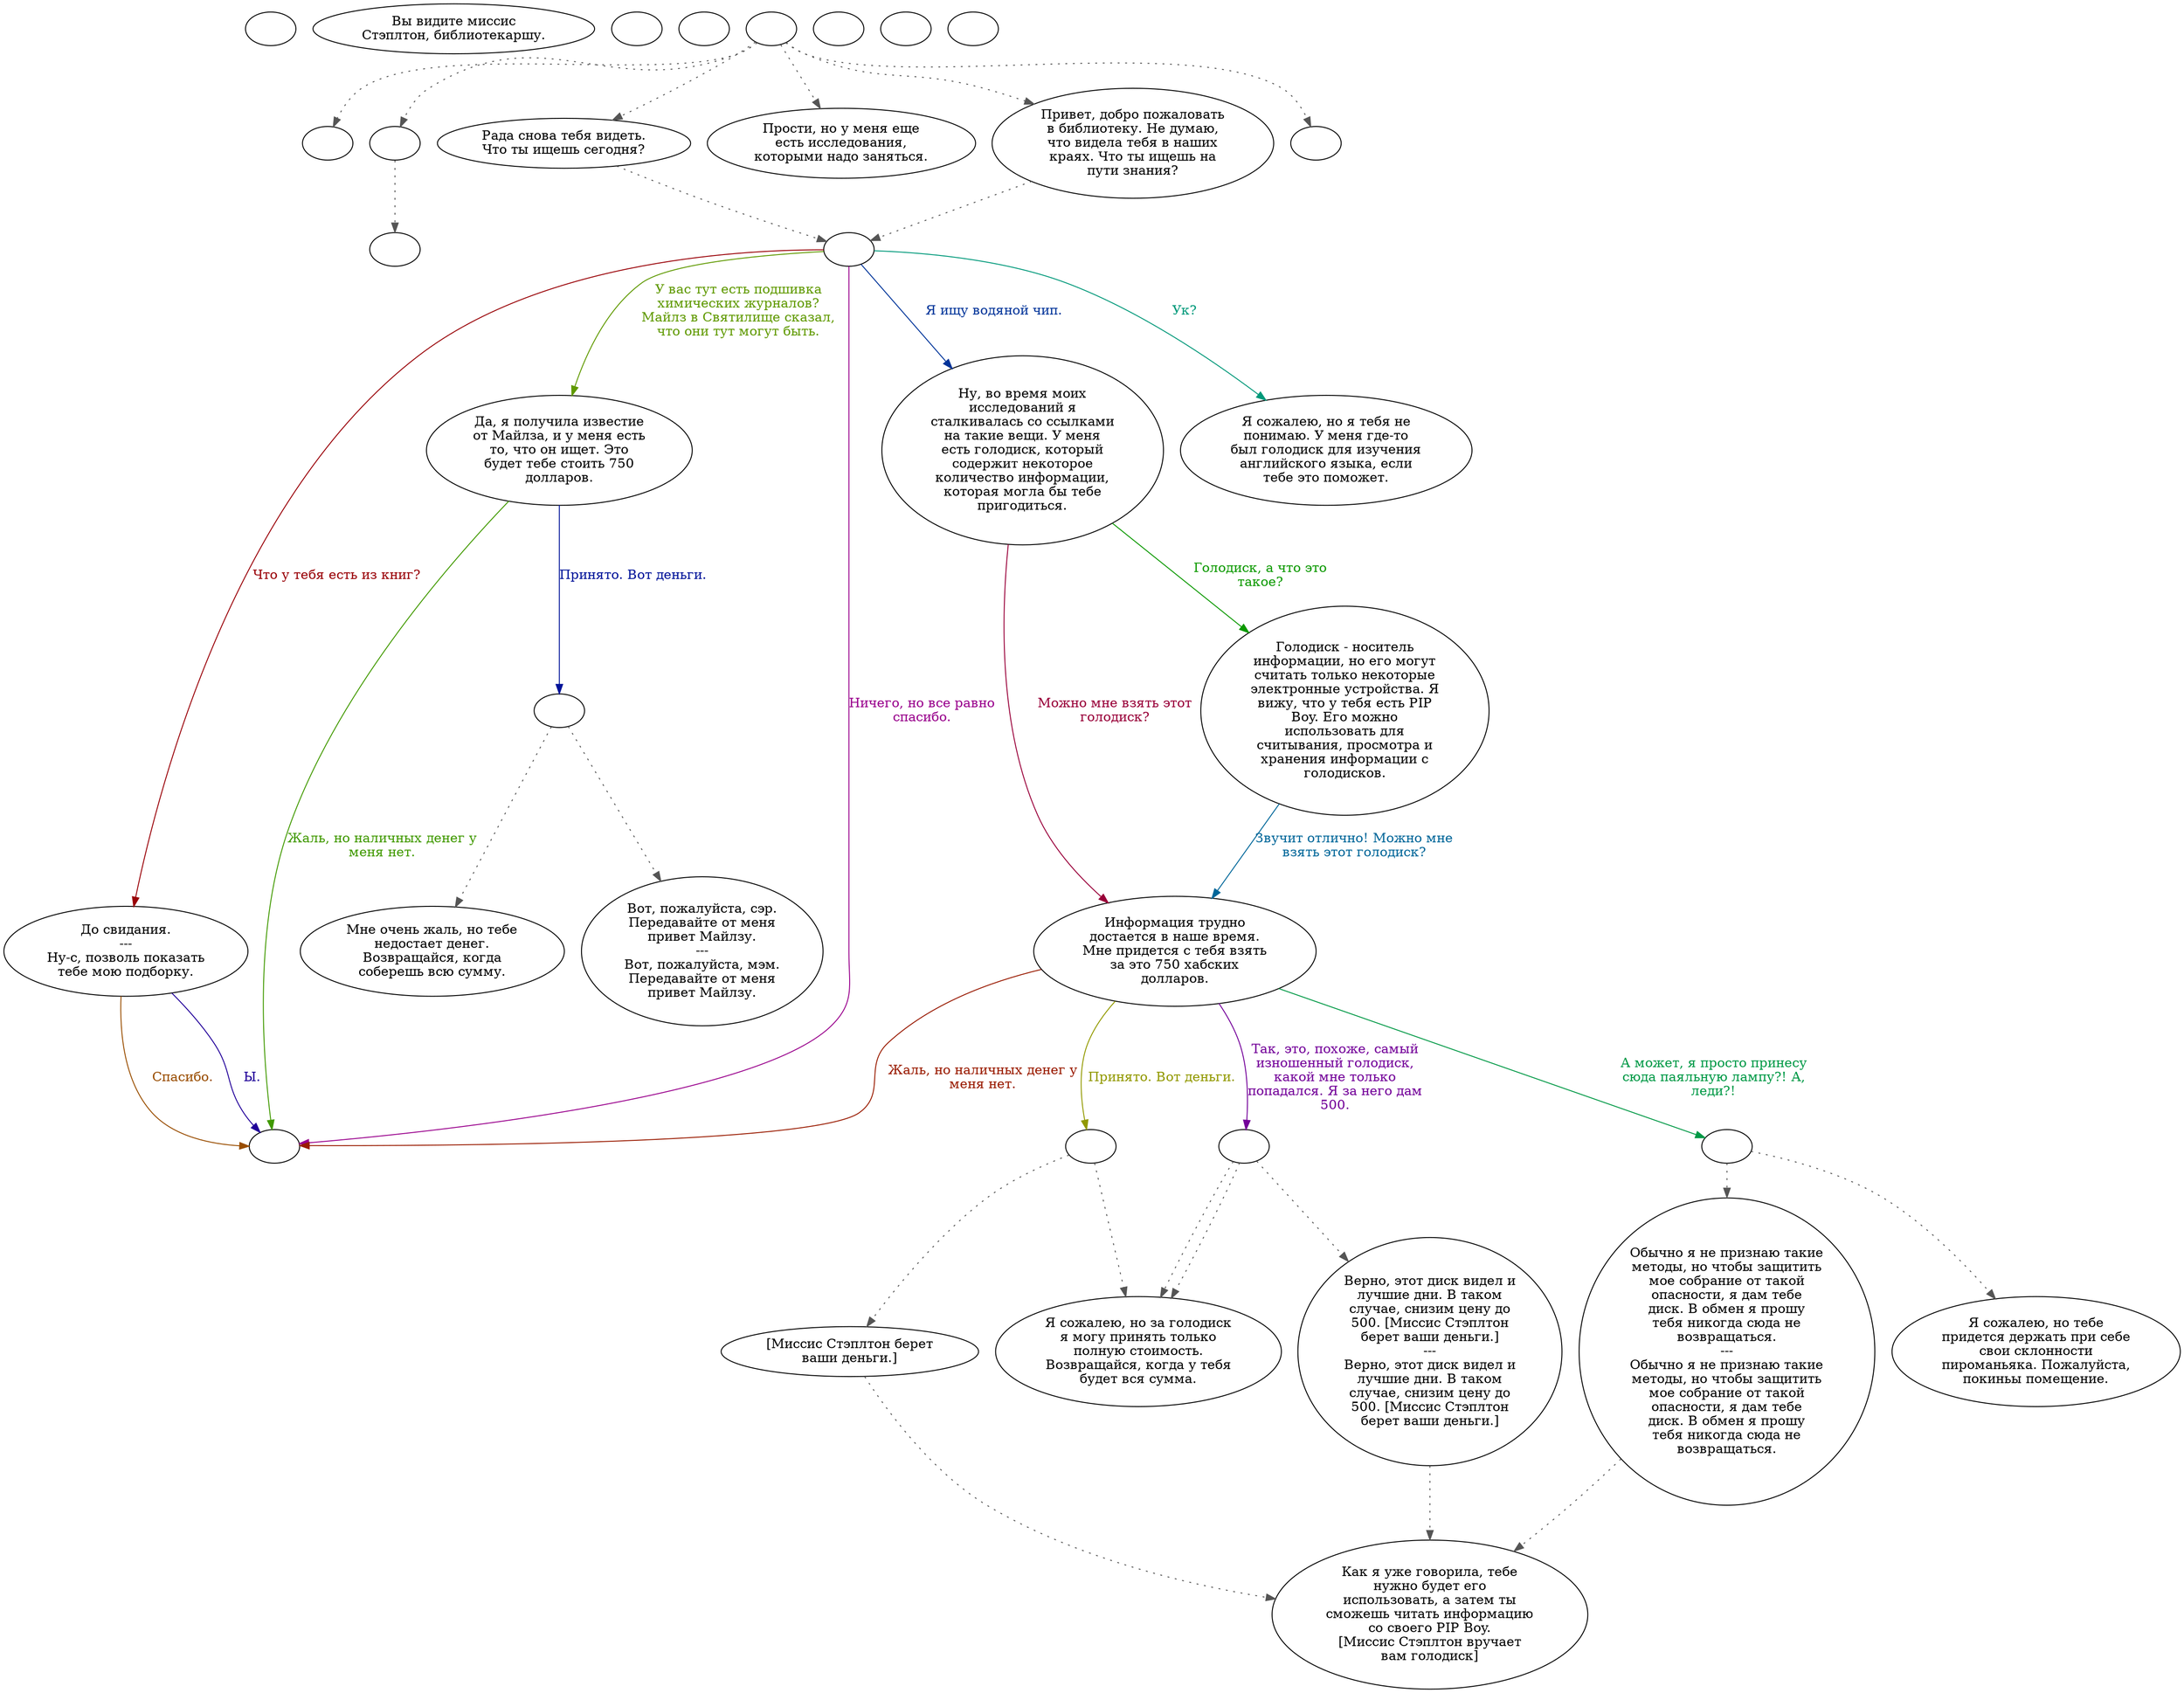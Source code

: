 digraph staple {
  "start" [style=filled       fillcolor="#FFFFFF"       color="#000000"]
  "start" [label=""]
  "look_at_p_proc" [style=filled       fillcolor="#FFFFFF"       color="#000000"]
  "look_at_p_proc" [label="Вы видите миссис\nСтэплтон, библиотекаршу."]
  "critter_p_proc" [style=filled       fillcolor="#FFFFFF"       color="#000000"]
  "critter_p_proc" [label=""]
  "pickup_p_proc" [style=filled       fillcolor="#FFFFFF"       color="#000000"]
  "pickup_p_proc" [label=""]
  "talk_p_proc" [style=filled       fillcolor="#FFFFFF"       color="#000000"]
  "talk_p_proc" -> "Get_Stuff" [style=dotted color="#555555"]
  "talk_p_proc" -> "get_reaction" [style=dotted color="#555555"]
  "talk_p_proc" -> "Staple00" [style=dotted color="#555555"]
  "talk_p_proc" -> "Staple13" [style=dotted color="#555555"]
  "talk_p_proc" -> "Staple01" [style=dotted color="#555555"]
  "talk_p_proc" -> "Put_Stuff" [style=dotted color="#555555"]
  "talk_p_proc" [label=""]
  "destroy_p_proc" [style=filled       fillcolor="#FFFFFF"       color="#000000"]
  "destroy_p_proc" [label=""]
  "damage_p_proc" [style=filled       fillcolor="#FFFFFF"       color="#000000"]
  "damage_p_proc" [label=""]
  "map_enter_p_proc" [style=filled       fillcolor="#FFFFFF"       color="#000000"]
  "map_enter_p_proc" [label=""]
  "Staple00" [style=filled       fillcolor="#FFFFFF"       color="#000000"]
  "Staple00" -> "Staple02" [style=dotted color="#555555"]
  "Staple00" [label="Привет, добро пожаловать\nв библиотеку. Не думаю,\nчто видела тебя в наших\nкраях. Что ты ищешь на\nпути знания?"]
  "Staple01" [style=filled       fillcolor="#FFFFFF"       color="#000000"]
  "Staple01" -> "Staple02" [style=dotted color="#555555"]
  "Staple01" [label="Рада снова тебя видеть.\nЧто ты ищешь сегодня?"]
  "Staple02" [style=filled       fillcolor="#FFFFFF"       color="#000000"]
  "Staple02" [label=""]
  "Staple02" -> "Staple03" [label="Что у тебя есть из книг?" color="#990006" fontcolor="#990006"]
  "Staple02" -> "Staple04" [label="Я ищу водяной чип." color="#003399" fontcolor="#003399"]
  "Staple02" -> "Staple15" [label="У вас тут есть подшивка\nхимических журналов?\nМайлз в Святилище сказал,\nчто они тут могут быть." color="#5F9900" fontcolor="#5F9900"]
  "Staple02" -> "StapleEnd" [label="Ничего, но все равно\nспасибо." color="#99008C" fontcolor="#99008C"]
  "Staple02" -> "Staple14" [label="Ук?" color="#00997A" fontcolor="#00997A"]
  "Staple03" [style=filled       fillcolor="#FFFFFF"       color="#000000"]
  "Staple03" [label="До свидания.\n---\nНу-с, позволь показать\nтебе мою подборку."]
  "Staple03" -> "StapleEnd" [label="Спасибо." color="#994D00" fontcolor="#994D00"]
  "Staple03" -> "StapleEnd" [label="Ы." color="#200099" fontcolor="#200099"]
  "Staple04" [style=filled       fillcolor="#FFFFFF"       color="#000000"]
  "Staple04" [label="Ну, во время моих\nисследований я\nсталкивалась со ссылками\nна такие вещи. У меня\nесть голодиск, который\nсодержит некоторое\nколичество информации,\nкоторая могла бы тебе\nпригодиться."]
  "Staple04" -> "Staple05" [label="Голодиск, а что это\nтакое?" color="#0C9900" fontcolor="#0C9900"]
  "Staple04" -> "Staple06" [label="Можно мне взять этот\nголодиск?" color="#990039" fontcolor="#990039"]
  "Staple05" [style=filled       fillcolor="#FFFFFF"       color="#000000"]
  "Staple05" [label="Голодиск - носитель\nинформации, но его могут\nсчитать только некоторые\nэлектронные устройства. Я\nвижу, что у тебя есть PIP\nBoy. Его можно\nиспользовать для\nсчитывания, просмотра и\nхранения информации с\nголодисков."]
  "Staple05" -> "Staple06" [label="Звучит отлично! Можно мне\nвзять этот голодиск?" color="#006699" fontcolor="#006699"]
  "Staple06" [style=filled       fillcolor="#FFFFFF"       color="#000000"]
  "Staple06" [label="Информация трудно\nдостается в наше время.\nМне придется с тебя взять\nза это 750 хабских\nдолларов."]
  "Staple06" -> "Staple06a" [label="Принято. Вот деньги." color="#929900" fontcolor="#929900"]
  "Staple06" -> "Staple06b" [label="Так, это, похоже, самый\nизношенный голодиск,\nкакой мне только\nпопадался. Я за него дам\n500." color="#730099" fontcolor="#730099"]
  "Staple06" -> "Staple06c" [label="А может, я просто принесу\nсюда паяльную лампу?! А,\nледи?!" color="#009946" fontcolor="#009946"]
  "Staple06" -> "StapleEnd" [label="Жаль, но наличных денег у\nменя нет." color="#991A00" fontcolor="#991A00"]
  "Staple06a" [style=filled       fillcolor="#FFFFFF"       color="#000000"]
  "Staple06a" -> "Staple09" [style=dotted color="#555555"]
  "Staple06a" -> "Staple07" [style=dotted color="#555555"]
  "Staple06a" [label=""]
  "Staple06b" [style=filled       fillcolor="#FFFFFF"       color="#000000"]
  "Staple06b" -> "Staple10" [style=dotted color="#555555"]
  "Staple06b" -> "Staple07" [style=dotted color="#555555"]
  "Staple06b" -> "Staple07" [style=dotted color="#555555"]
  "Staple06b" [label=""]
  "Staple06c" [style=filled       fillcolor="#FFFFFF"       color="#000000"]
  "Staple06c" -> "Staple11" [style=dotted color="#555555"]
  "Staple06c" -> "Staple08" [style=dotted color="#555555"]
  "Staple06c" [label=""]
  "Staple07" [style=filled       fillcolor="#FFFFFF"       color="#000000"]
  "Staple07" [label="Я сожалею, но за голодиск\nя могу принять только\nполную стоимость.\nВозвращайся, когда у тебя\nбудет вся сумма."]
  "Staple08" [style=filled       fillcolor="#FFFFFF"       color="#000000"]
  "Staple08" [label="Я сожалею, но тебе\nпридется держать при себе\nсвои склонности\nпироманьяка. Пожалуйста,\nпокиньы помещение."]
  "Staple09" [style=filled       fillcolor="#FFFFFF"       color="#000000"]
  "Staple09" -> "Staple12" [style=dotted color="#555555"]
  "Staple09" [label="[Миссис Стэплтон берет\nваши деньги.]"]
  "Staple10" [style=filled       fillcolor="#FFFFFF"       color="#000000"]
  "Staple10" -> "Staple12" [style=dotted color="#555555"]
  "Staple10" [label="Верно, этот диск видел и\nлучшие дни. В таком\nслучае, снизим цену до\n500. [Миссис Стэплтон\nберет ваши деньги.]\n---\nВерно, этот диск видел и\nлучшие дни. В таком\nслучае, снизим цену до\n500. [Миссис Стэплтон\nберет ваши деньги.]"]
  "Staple11" [style=filled       fillcolor="#FFFFFF"       color="#000000"]
  "Staple11" -> "Staple12" [style=dotted color="#555555"]
  "Staple11" [label="Обычно я не признаю такие\nметоды, но чтобы защитить\nмое собрание от такой\nопасности, я дам тебе\nдиск. В обмен я прошу\nтебя никогда сюда не\nвозвращаться.\n---\nОбычно я не признаю такие\nметоды, но чтобы защитить\nмое собрание от такой\nопасности, я дам тебе\nдиск. В обмен я прошу\nтебя никогда сюда не\nвозвращаться."]
  "Staple12" [style=filled       fillcolor="#FFFFFF"       color="#000000"]
  "Staple12" [label="Как я уже говорила, тебе\nнужно будет его\nиспользовать, а затем ты\nсможешь читать информацию\nсо своего PIP Boy.\n[Миссис Стэплтон вручает\nвам голодиск]"]
  "Staple13" [style=filled       fillcolor="#FFFFFF"       color="#000000"]
  "Staple13" [label="Прости, но у меня еще\nесть исследования,\nкоторыми надо заняться."]
  "Staple14" [style=filled       fillcolor="#FFFFFF"       color="#000000"]
  "Staple14" [label="Я сожалею, но я тебя не\nпонимаю. У меня где-то\nбыл голодиск для изучения\nанглийского языка, если\nтебе это поможет."]
  "Staple15" [style=filled       fillcolor="#FFFFFF"       color="#000000"]
  "Staple15" [label="Да, я получила известие\nот Майлза, и у меня есть\nто, что он ищет. Это\nбудет тебе стоить 750\nдолларов."]
  "Staple15" -> "Staple15a" [label="Принято. Вот деньги." color="#001399" fontcolor="#001399"]
  "Staple15" -> "StapleEnd" [label="Жаль, но наличных денег у\nменя нет." color="#409900" fontcolor="#409900"]
  "Staple15a" [style=filled       fillcolor="#FFFFFF"       color="#000000"]
  "Staple15a" -> "Staple16" [style=dotted color="#555555"]
  "Staple15a" -> "Staple17" [style=dotted color="#555555"]
  "Staple15a" [label=""]
  "Staple16" [style=filled       fillcolor="#FFFFFF"       color="#000000"]
  "Staple16" [label="Вот, пожалуйста, сэр.\nПередавайте от меня\nпривет Майлзу.\n---\nВот, пожалуйста, мэм.\nПередавайте от меня\nпривет Майлзу."]
  "Staple17" [style=filled       fillcolor="#FFFFFF"       color="#000000"]
  "Staple17" [label="Мне очень жаль, но тебе\nнедостает денег.\nВозвращайся, когда\nсоберешь всю сумму."]
  "StapleEnd" [style=filled       fillcolor="#FFFFFF"       color="#000000"]
  "StapleEnd" [label=""]
  "Get_Stuff" [style=filled       fillcolor="#FFFFFF"       color="#000000"]
  "Get_Stuff" [label=""]
  "Put_Stuff" [style=filled       fillcolor="#FFFFFF"       color="#000000"]
  "Put_Stuff" [label=""]
  "get_reaction" [style=filled       fillcolor="#FFFFFF"       color="#000000"]
  "get_reaction" -> "ReactToLevel" [style=dotted color="#555555"]
  "get_reaction" [label=""]
  "ReactToLevel" [style=filled       fillcolor="#FFFFFF"       color="#000000"]
  "ReactToLevel" [label=""]
}